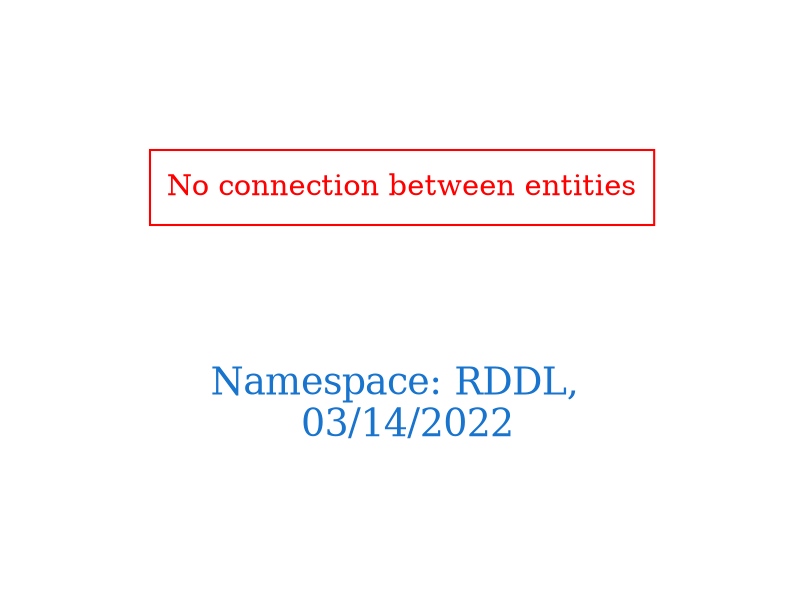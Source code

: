 digraph OGIT_ontology {
 graph [ rankdir= LR,pad=1 
fontsize = 18,
fontcolor= dodgerblue3,label = "\n\n\nNamespace: RDDL, \n 03/14/2022"];
node[shape=polygon];
edge [  color="gray81"];

"No connection between entities" [fontcolor = "red",color="red", shape="polygon"]
}
